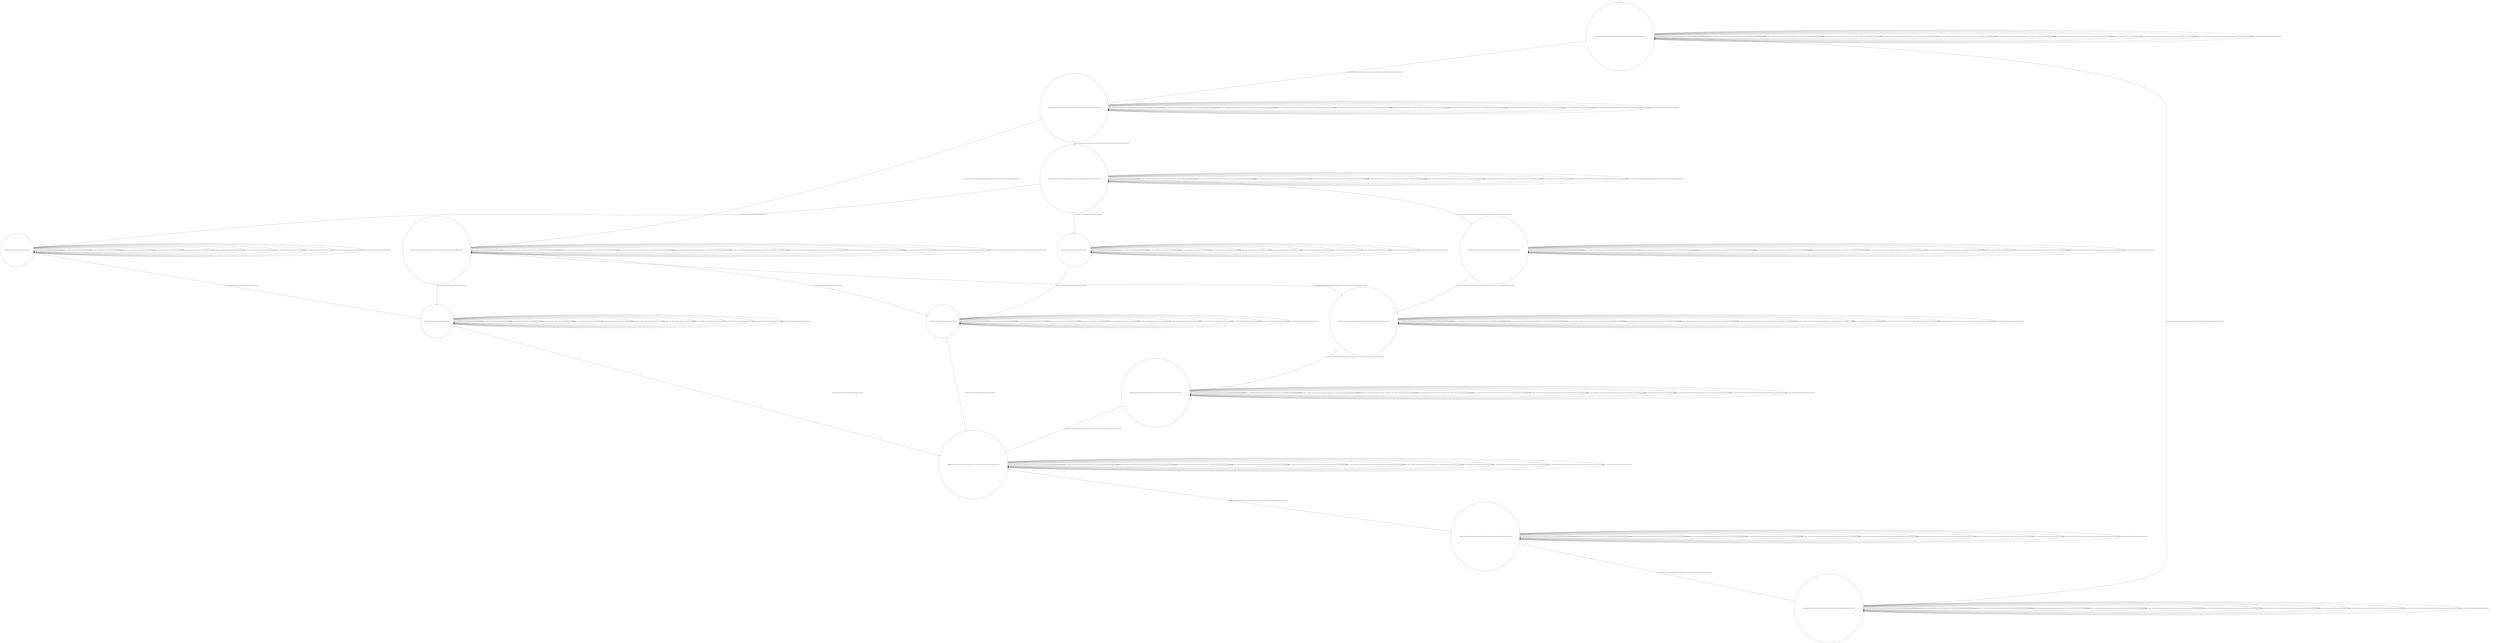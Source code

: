 digraph g {
	edge [lblstyle="above, sloped"];
	s0 [shape="circle" label="0@[((DOL and COF and TEA and CAP and TON and not EUR) or (DOL and CAP and TON and not TEA and not EUR and not COF))]"];
	s1 [shape="circle" label="1@[((DOL and CAP and TON and not TEA and not EUR and not COF) or (DOL and COF and TEA and CAP and TON and not EUR))]"];
	s2 [shape="circle" label="2@[((DOL and CAP and TON and not TEA and not EUR and not COF) or (DOL and COF and TEA and CAP and TON and not EUR))]"];
	s3 [shape="circle" label="3@[((DOL and CAP and TON and not TEA and not EUR and not COF) or (DOL and COF and TEA and CAP and TON and not EUR))]"];
	s4 [shape="circle" label="4@[((DOL and CAP and TON and not TEA and not EUR and not COF) or (DOL and COF and TEA and CAP and TON and not EUR))]"];
	s5 [shape="circle" label="5@[((DOL and COF and TEA and CAP and TON and not EUR))]"];
	s6 [shape="circle" label="6@[((DOL and COF and TEA and CAP and TON and not EUR))]"];
	s7 [shape="circle" label="7@[((DOL and CAP and TON and not TEA and not EUR and not COF) or (DOL and COF and TEA and CAP and TON and not EUR))]"];
	s8 [shape="circle" label="8@[((DOL and COF and TEA and CAP and TON and not EUR))]"];
	s9 [shape="circle" label="9@[((DOL and COF and TEA and CAP and TON and not EUR))]"];
	s10 [shape="circle" label="10@[((DOL and CAP and TON and not TEA and not EUR and not COF) or (DOL and COF and TEA and CAP and TON and not EUR))]"];
	s11 [shape="circle" label="11@[((DOL and CAP and TON and not TEA and not EUR and not COF) or (DOL and COF and TEA and CAP and TON and not EUR))]"];
	s12 [shape="circle" label="12@[((DOL and CAP and TON and not TEA and not EUR and not COF) or (DOL and COF and TEA and CAP and TON and not EUR))]"];
	s13 [shape="circle" label="13@[((DOL and CAP and TON and not TEA and not EUR and not COF) or (DOL and COF and TEA and CAP and TON and not EUR))]"];
	s0 -> s0 [label="cap / nok() [((DOL and CAP and TON and not TEA and not EUR and not COF) or (DOL and COF and TEA and CAP and TON and not EUR))]"];
	s0 -> s0 [label="coffee / nok() [((DOL and CAP and TON and not TEA and not EUR and not COF) or (DOL and COF and TEA and CAP and TON and not EUR))]"];
	s0 -> s0 [label="cup_taken / nok() [((DOL and CAP and TON and not TEA and not EUR and not COF) or (DOL and COF and TEA and CAP and TON and not EUR))]"];
	s0 -> s0 [label="display_done / nok() [((DOL and CAP and TON and not TEA and not EUR and not COF) or (DOL and COF and TEA and CAP and TON and not EUR))]"];
	s0 -> s1 [label="dollar / ok() [((DOL and CAP and TON and not TEA and not EUR and not COF) or (DOL and COF and TEA and CAP and TON and not EUR))]"];
	s0 -> s0 [label="no_sugar / nok() [((DOL and CAP and TON and not TEA and not EUR and not COF) or (DOL and COF and TEA and CAP and TON and not EUR))]"];
	s0 -> s0 [label="pour_coffee / nok() [((DOL and CAP and TON and not TEA and not EUR and not COF) or (DOL and COF and TEA and CAP and TON and not EUR))]"];
	s0 -> s0 [label="pour_milk / nok() [((DOL and CAP and TON and not TEA and not EUR and not COF) or (DOL and COF and TEA and CAP and TON and not EUR))]"];
	s0 -> s0 [label="pour_sugar / nok() [((DOL and CAP and TON and not TEA and not EUR and not COF) or (DOL and COF and TEA and CAP and TON and not EUR))]"];
	s0 -> s0 [label="pour_tea / nok() [((DOL and COF and TEA and CAP and TON and not EUR))]"];
	s0 -> s0 [label="ring / nok() [((DOL and CAP and TON and not TEA and not EUR and not COF) or (DOL and COF and TEA and CAP and TON and not EUR))]"];
	s0 -> s0 [label="sugar / nok() [((DOL and CAP and TON and not TEA and not EUR and not COF) or (DOL and COF and TEA and CAP and TON and not EUR))]"];
	s0 -> s0 [label="tea / nok() [((DOL and COF and TEA and CAP and TON and not EUR))]"];
	s1 -> s1 [label="cap / nok() [((DOL and CAP and TON and not TEA and not EUR and not COF) or (DOL and COF and TEA and CAP and TON and not EUR))]"];
	s1 -> s1 [label="coffee / nok() [((DOL and CAP and TON and not TEA and not EUR and not COF) or (DOL and COF and TEA and CAP and TON and not EUR))]"];
	s1 -> s1 [label="cup_taken / nok() [((DOL and CAP and TON and not TEA and not EUR and not COF) or (DOL and COF and TEA and CAP and TON and not EUR))]"];
	s1 -> s1 [label="display_done / nok() [((DOL and CAP and TON and not TEA and not EUR and not COF) or (DOL and COF and TEA and CAP and TON and not EUR))]"];
	s1 -> s1 [label="dollar / nok() [((DOL and CAP and TON and not TEA and not EUR and not COF) or (DOL and COF and TEA and CAP and TON and not EUR))]"];
	s1 -> s2 [label="no_sugar / ok() [((DOL and CAP and TON and not TEA and not EUR and not COF) or (DOL and COF and TEA and CAP and TON and not EUR))]"];
	s1 -> s1 [label="pour_coffee / nok() [((DOL and CAP and TON and not TEA and not EUR and not COF) or (DOL and COF and TEA and CAP and TON and not EUR))]"];
	s1 -> s1 [label="pour_milk / nok() [((DOL and CAP and TON and not TEA and not EUR and not COF) or (DOL and COF and TEA and CAP and TON and not EUR))]"];
	s1 -> s1 [label="pour_sugar / nok() [((DOL and CAP and TON and not TEA and not EUR and not COF) or (DOL and COF and TEA and CAP and TON and not EUR))]"];
	s1 -> s1 [label="pour_tea / nok() [((DOL and COF and TEA and CAP and TON and not EUR))]"];
	s1 -> s1 [label="ring / nok() [((DOL and CAP and TON and not TEA and not EUR and not COF) or (DOL and COF and TEA and CAP and TON and not EUR))]"];
	s1 -> s3 [label="sugar / ok() [((DOL and CAP and TON and not TEA and not EUR and not COF) or (DOL and COF and TEA and CAP and TON and not EUR))]"];
	s1 -> s1 [label="tea / nok() [((DOL and COF and TEA and CAP and TON and not EUR))]"];
	s2 -> s7 [label="cap / ok() [((DOL and CAP and TON and not TEA and not EUR and not COF) or (DOL and COF and TEA and CAP and TON and not EUR))]"];
	s2 -> s2 [label="coffee / Ω [((DOL and CAP and TON and not TEA and not EUR and not COF))]"];
	s2 -> s8 [label="coffee / ok() [((DOL and COF and TEA and CAP and TON and not EUR))]"];
	s2 -> s2 [label="cup_taken / nok() [((DOL and CAP and TON and not TEA and not EUR and not COF) or (DOL and COF and TEA and CAP and TON and not EUR))]"];
	s2 -> s2 [label="display_done / nok() [((DOL and CAP and TON and not TEA and not EUR and not COF) or (DOL and COF and TEA and CAP and TON and not EUR))]"];
	s2 -> s2 [label="dollar / nok() [((DOL and CAP and TON and not TEA and not EUR and not COF) or (DOL and COF and TEA and CAP and TON and not EUR))]"];
	s2 -> s2 [label="no_sugar / nok() [((DOL and CAP and TON and not TEA and not EUR and not COF) or (DOL and COF and TEA and CAP and TON and not EUR))]"];
	s2 -> s2 [label="pour_coffee / nok() [((DOL and CAP and TON and not TEA and not EUR and not COF) or (DOL and COF and TEA and CAP and TON and not EUR))]"];
	s2 -> s2 [label="pour_milk / nok() [((DOL and CAP and TON and not TEA and not EUR and not COF) or (DOL and COF and TEA and CAP and TON and not EUR))]"];
	s2 -> s2 [label="pour_sugar / nok() [((DOL and CAP and TON and not TEA and not EUR and not COF) or (DOL and COF and TEA and CAP and TON and not EUR))]"];
	s2 -> s2 [label="pour_tea / nok() [((DOL and COF and TEA and CAP and TON and not EUR))]"];
	s2 -> s2 [label="ring / nok() [((DOL and CAP and TON and not TEA and not EUR and not COF) or (DOL and COF and TEA and CAP and TON and not EUR))]"];
	s2 -> s2 [label="sugar / void() [((DOL and CAP and TON and not TEA and not EUR and not COF) or (DOL and COF and TEA and CAP and TON and not EUR))]"];
	s2 -> s9 [label="tea / ok() [((DOL and COF and TEA and CAP and TON and not EUR))]"];
	s3 -> s4 [label="cap / ok() [((DOL and CAP and TON and not TEA and not EUR and not COF) or (DOL and COF and TEA and CAP and TON and not EUR))]"];
	s3 -> s5 [label="coffee / ok() [((DOL and COF and TEA and CAP and TON and not EUR))]"];
	s3 -> s3 [label="coffee / Ω [((DOL and CAP and TON and not TEA and not EUR and not COF))]"];
	s3 -> s3 [label="cup_taken / nok() [((DOL and CAP and TON and not TEA and not EUR and not COF) or (DOL and COF and TEA and CAP and TON and not EUR))]"];
	s3 -> s3 [label="display_done / nok() [((DOL and CAP and TON and not TEA and not EUR and not COF) or (DOL and COF and TEA and CAP and TON and not EUR))]"];
	s3 -> s3 [label="dollar / nok() [((DOL and CAP and TON and not TEA and not EUR and not COF) or (DOL and COF and TEA and CAP and TON and not EUR))]"];
	s3 -> s3 [label="no_sugar / void() [((DOL and CAP and TON and not TEA and not EUR and not COF) or (DOL and COF and TEA and CAP and TON and not EUR))]"];
	s3 -> s3 [label="pour_coffee / nok() [((DOL and CAP and TON and not TEA and not EUR and not COF) or (DOL and COF and TEA and CAP and TON and not EUR))]"];
	s3 -> s3 [label="pour_milk / nok() [((DOL and CAP and TON and not TEA and not EUR and not COF) or (DOL and COF and TEA and CAP and TON and not EUR))]"];
	s3 -> s3 [label="pour_sugar / nok() [((DOL and CAP and TON and not TEA and not EUR and not COF) or (DOL and COF and TEA and CAP and TON and not EUR))]"];
	s3 -> s3 [label="pour_tea / nok() [((DOL and COF and TEA and CAP and TON and not EUR))]"];
	s3 -> s3 [label="ring / nok() [((DOL and CAP and TON and not TEA and not EUR and not COF) or (DOL and COF and TEA and CAP and TON and not EUR))]"];
	s3 -> s3 [label="sugar / nok() [((DOL and CAP and TON and not TEA and not EUR and not COF) or (DOL and COF and TEA and CAP and TON and not EUR))]"];
	s3 -> s6 [label="tea / ok() [((DOL and COF and TEA and CAP and TON and not EUR))]"];
	s4 -> s4 [label="cap / nok() [((DOL and CAP and TON and not TEA and not EUR and not COF) or (DOL and COF and TEA and CAP and TON and not EUR))]"];
	s4 -> s4 [label="coffee / void() [((DOL and CAP and TON and not TEA and not EUR and not COF) or (DOL and COF and TEA and CAP and TON and not EUR))]"];
	s4 -> s4 [label="cup_taken / nok() [((DOL and CAP and TON and not TEA and not EUR and not COF) or (DOL and COF and TEA and CAP and TON and not EUR))]"];
	s4 -> s4 [label="display_done / nok() [((DOL and CAP and TON and not TEA and not EUR and not COF) or (DOL and COF and TEA and CAP and TON and not EUR))]"];
	s4 -> s4 [label="dollar / nok() [((DOL and CAP and TON and not TEA and not EUR and not COF) or (DOL and COF and TEA and CAP and TON and not EUR))]"];
	s4 -> s4 [label="no_sugar / nok() [((DOL and CAP and TON and not TEA and not EUR and not COF) or (DOL and COF and TEA and CAP and TON and not EUR))]"];
	s4 -> s4 [label="pour_coffee / nok() [((DOL and CAP and TON and not TEA and not EUR and not COF) or (DOL and COF and TEA and CAP and TON and not EUR))]"];
	s4 -> s4 [label="pour_milk / nok() [((DOL and CAP and TON and not TEA and not EUR and not COF) or (DOL and COF and TEA and CAP and TON and not EUR))]"];
	s4 -> s7 [label="pour_sugar / ok() [((DOL and CAP and TON and not TEA and not EUR and not COF) or (DOL and COF and TEA and CAP and TON and not EUR))]"];
	s4 -> s4 [label="pour_tea / nok() [((DOL and COF and TEA and CAP and TON and not EUR))]"];
	s4 -> s4 [label="ring / nok() [((DOL and CAP and TON and not TEA and not EUR and not COF) or (DOL and COF and TEA and CAP and TON and not EUR))]"];
	s4 -> s4 [label="sugar / nok() [((DOL and CAP and TON and not TEA and not EUR and not COF) or (DOL and COF and TEA and CAP and TON and not EUR))]"];
	s4 -> s4 [label="tea / void() [((DOL and COF and TEA and CAP and TON and not EUR))]"];
	s5 -> s5 [label="cap / void() [((DOL and COF and TEA and CAP and TON and not EUR))]"];
	s5 -> s5 [label="coffee / nok() [((DOL and COF and TEA and CAP and TON and not EUR))]"];
	s5 -> s5 [label="cup_taken / nok() [((DOL and COF and TEA and CAP and TON and not EUR))]"];
	s5 -> s5 [label="display_done / nok() [((DOL and COF and TEA and CAP and TON and not EUR))]"];
	s5 -> s5 [label="dollar / nok() [((DOL and COF and TEA and CAP and TON and not EUR))]"];
	s5 -> s5 [label="no_sugar / nok() [((DOL and COF and TEA and CAP and TON and not EUR))]"];
	s5 -> s5 [label="pour_coffee / nok() [((DOL and COF and TEA and CAP and TON and not EUR))]"];
	s5 -> s5 [label="pour_milk / nok() [((DOL and COF and TEA and CAP and TON and not EUR))]"];
	s5 -> s8 [label="pour_sugar / ok() [((DOL and COF and TEA and CAP and TON and not EUR))]"];
	s5 -> s5 [label="pour_tea / nok() [((DOL and COF and TEA and CAP and TON and not EUR))]"];
	s5 -> s5 [label="ring / nok() [((DOL and COF and TEA and CAP and TON and not EUR))]"];
	s5 -> s5 [label="sugar / nok() [((DOL and COF and TEA and CAP and TON and not EUR))]"];
	s5 -> s5 [label="tea / void() [((DOL and COF and TEA and CAP and TON and not EUR))]"];
	s6 -> s6 [label="cap / void() [((DOL and COF and TEA and CAP and TON and not EUR))]"];
	s6 -> s6 [label="coffee / void() [((DOL and COF and TEA and CAP and TON and not EUR))]"];
	s6 -> s6 [label="cup_taken / nok() [((DOL and COF and TEA and CAP and TON and not EUR))]"];
	s6 -> s6 [label="display_done / nok() [((DOL and COF and TEA and CAP and TON and not EUR))]"];
	s6 -> s6 [label="dollar / nok() [((DOL and COF and TEA and CAP and TON and not EUR))]"];
	s6 -> s6 [label="no_sugar / nok() [((DOL and COF and TEA and CAP and TON and not EUR))]"];
	s6 -> s6 [label="pour_coffee / nok() [((DOL and COF and TEA and CAP and TON and not EUR))]"];
	s6 -> s6 [label="pour_milk / nok() [((DOL and COF and TEA and CAP and TON and not EUR))]"];
	s6 -> s9 [label="pour_sugar / ok() [((DOL and COF and TEA and CAP and TON and not EUR))]"];
	s6 -> s6 [label="pour_tea / nok() [((DOL and COF and TEA and CAP and TON and not EUR))]"];
	s6 -> s6 [label="ring / nok() [((DOL and COF and TEA and CAP and TON and not EUR))]"];
	s6 -> s6 [label="sugar / nok() [((DOL and COF and TEA and CAP and TON and not EUR))]"];
	s6 -> s6 [label="tea / nok() [((DOL and COF and TEA and CAP and TON and not EUR))]"];
	s7 -> s7 [label="cap / nok() [((DOL and CAP and TON and not TEA and not EUR and not COF) or (DOL and COF and TEA and CAP and TON and not EUR))]"];
	s7 -> s7 [label="coffee / void() [((DOL and CAP and TON and not TEA and not EUR and not COF) or (DOL and COF and TEA and CAP and TON and not EUR))]"];
	s7 -> s7 [label="cup_taken / nok() [((DOL and CAP and TON and not TEA and not EUR and not COF) or (DOL and COF and TEA and CAP and TON and not EUR))]"];
	s7 -> s7 [label="display_done / nok() [((DOL and CAP and TON and not TEA and not EUR and not COF) or (DOL and COF and TEA and CAP and TON and not EUR))]"];
	s7 -> s7 [label="dollar / nok() [((DOL and CAP and TON and not TEA and not EUR and not COF) or (DOL and COF and TEA and CAP and TON and not EUR))]"];
	s7 -> s7 [label="no_sugar / nok() [((DOL and CAP and TON and not TEA and not EUR and not COF) or (DOL and COF and TEA and CAP and TON and not EUR))]"];
	s7 -> s7 [label="pour_coffee / nok() [((DOL and CAP and TON and not TEA and not EUR and not COF) or (DOL and COF and TEA and CAP and TON and not EUR))]"];
	s7 -> s11 [label="pour_milk / ok() [((DOL and CAP and TON and not TEA and not EUR and not COF) or (DOL and COF and TEA and CAP and TON and not EUR))]"];
	s7 -> s7 [label="pour_sugar / nok() [((DOL and CAP and TON and not TEA and not EUR and not COF) or (DOL and COF and TEA and CAP and TON and not EUR))]"];
	s7 -> s7 [label="pour_tea / nok() [((DOL and COF and TEA and CAP and TON and not EUR))]"];
	s7 -> s7 [label="ring / nok() [((DOL and CAP and TON and not TEA and not EUR and not COF) or (DOL and COF and TEA and CAP and TON and not EUR))]"];
	s7 -> s7 [label="sugar / nok() [((DOL and CAP and TON and not TEA and not EUR and not COF) or (DOL and COF and TEA and CAP and TON and not EUR))]"];
	s7 -> s7 [label="tea / void() [((DOL and COF and TEA and CAP and TON and not EUR))]"];
	s8 -> s8 [label="cap / void() [((DOL and COF and TEA and CAP and TON and not EUR))]"];
	s8 -> s8 [label="coffee / nok() [((DOL and COF and TEA and CAP and TON and not EUR))]"];
	s8 -> s8 [label="cup_taken / nok() [((DOL and COF and TEA and CAP and TON and not EUR))]"];
	s8 -> s8 [label="display_done / nok() [((DOL and COF and TEA and CAP and TON and not EUR))]"];
	s8 -> s8 [label="dollar / nok() [((DOL and COF and TEA and CAP and TON and not EUR))]"];
	s8 -> s8 [label="no_sugar / nok() [((DOL and COF and TEA and CAP and TON and not EUR))]"];
	s8 -> s10 [label="pour_coffee / ok() [((DOL and COF and TEA and CAP and TON and not EUR))]"];
	s8 -> s8 [label="pour_milk / nok() [((DOL and COF and TEA and CAP and TON and not EUR))]"];
	s8 -> s8 [label="pour_sugar / nok() [((DOL and COF and TEA and CAP and TON and not EUR))]"];
	s8 -> s8 [label="pour_tea / nok() [((DOL and COF and TEA and CAP and TON and not EUR))]"];
	s8 -> s8 [label="ring / nok() [((DOL and COF and TEA and CAP and TON and not EUR))]"];
	s8 -> s8 [label="sugar / nok() [((DOL and COF and TEA and CAP and TON and not EUR))]"];
	s8 -> s8 [label="tea / void() [((DOL and COF and TEA and CAP and TON and not EUR))]"];
	s9 -> s9 [label="cap / void() [((DOL and COF and TEA and CAP and TON and not EUR))]"];
	s9 -> s9 [label="coffee / void() [((DOL and COF and TEA and CAP and TON and not EUR))]"];
	s9 -> s9 [label="cup_taken / nok() [((DOL and COF and TEA and CAP and TON and not EUR))]"];
	s9 -> s9 [label="display_done / nok() [((DOL and COF and TEA and CAP and TON and not EUR))]"];
	s9 -> s9 [label="dollar / nok() [((DOL and COF and TEA and CAP and TON and not EUR))]"];
	s9 -> s9 [label="no_sugar / nok() [((DOL and COF and TEA and CAP and TON and not EUR))]"];
	s9 -> s9 [label="pour_coffee / nok() [((DOL and COF and TEA and CAP and TON and not EUR))]"];
	s9 -> s9 [label="pour_milk / nok() [((DOL and COF and TEA and CAP and TON and not EUR))]"];
	s9 -> s9 [label="pour_sugar / nok() [((DOL and COF and TEA and CAP and TON and not EUR))]"];
	s9 -> s10 [label="pour_tea / ok() [((DOL and COF and TEA and CAP and TON and not EUR))]"];
	s9 -> s9 [label="ring / nok() [((DOL and COF and TEA and CAP and TON and not EUR))]"];
	s9 -> s9 [label="sugar / nok() [((DOL and COF and TEA and CAP and TON and not EUR))]"];
	s9 -> s9 [label="tea / nok() [((DOL and COF and TEA and CAP and TON and not EUR))]"];
	s10 -> s10 [label="cap / nok() [((DOL and CAP and TON and not TEA and not EUR and not COF) or (DOL and COF and TEA and CAP and TON and not EUR))]"];
	s10 -> s10 [label="coffee / nok() [((DOL and CAP and TON and not TEA and not EUR and not COF) or (DOL and COF and TEA and CAP and TON and not EUR))]"];
	s10 -> s10 [label="cup_taken / nok() [((DOL and CAP and TON and not TEA and not EUR and not COF) or (DOL and COF and TEA and CAP and TON and not EUR))]"];
	s10 -> s12 [label="display_done / ok() [((DOL and CAP and TON and not TEA and not EUR and not COF) or (DOL and COF and TEA and CAP and TON and not EUR))]"];
	s10 -> s10 [label="dollar / nok() [((DOL and CAP and TON and not TEA and not EUR and not COF) or (DOL and COF and TEA and CAP and TON and not EUR))]"];
	s10 -> s10 [label="no_sugar / nok() [((DOL and CAP and TON and not TEA and not EUR and not COF) or (DOL and COF and TEA and CAP and TON and not EUR))]"];
	s10 -> s10 [label="pour_coffee / nok() [((DOL and CAP and TON and not TEA and not EUR and not COF) or (DOL and COF and TEA and CAP and TON and not EUR))]"];
	s10 -> s10 [label="pour_milk / nok() [((DOL and CAP and TON and not TEA and not EUR and not COF) or (DOL and COF and TEA and CAP and TON and not EUR))]"];
	s10 -> s10 [label="pour_sugar / nok() [((DOL and CAP and TON and not TEA and not EUR and not COF) or (DOL and COF and TEA and CAP and TON and not EUR))]"];
	s10 -> s10 [label="pour_tea / nok() [((DOL and COF and TEA and CAP and TON and not EUR))]"];
	s10 -> s10 [label="ring / nok() [((DOL and CAP and TON and not TEA and not EUR and not COF) or (DOL and COF and TEA and CAP and TON and not EUR))]"];
	s10 -> s10 [label="sugar / nok() [((DOL and CAP and TON and not TEA and not EUR and not COF) or (DOL and COF and TEA and CAP and TON and not EUR))]"];
	s10 -> s10 [label="tea / nok() [((DOL and COF and TEA and CAP and TON and not EUR))]"];
	s11 -> s11 [label="cap / nok() [((DOL and CAP and TON and not TEA and not EUR and not COF) or (DOL and COF and TEA and CAP and TON and not EUR))]"];
	s11 -> s11 [label="coffee / nok() [((DOL and CAP and TON and not TEA and not EUR and not COF) or (DOL and COF and TEA and CAP and TON and not EUR))]"];
	s11 -> s11 [label="cup_taken / nok() [((DOL and CAP and TON and not TEA and not EUR and not COF) or (DOL and COF and TEA and CAP and TON and not EUR))]"];
	s11 -> s11 [label="display_done / nok() [((DOL and CAP and TON and not TEA and not EUR and not COF) or (DOL and COF and TEA and CAP and TON and not EUR))]"];
	s11 -> s11 [label="dollar / nok() [((DOL and CAP and TON and not TEA and not EUR and not COF) or (DOL and COF and TEA and CAP and TON and not EUR))]"];
	s11 -> s11 [label="no_sugar / nok() [((DOL and CAP and TON and not TEA and not EUR and not COF) or (DOL and COF and TEA and CAP and TON and not EUR))]"];
	s11 -> s10 [label="pour_coffee / ok() [((DOL and CAP and TON and not TEA and not EUR and not COF) or (DOL and COF and TEA and CAP and TON and not EUR))]"];
	s11 -> s11 [label="pour_milk / nok() [((DOL and CAP and TON and not TEA and not EUR and not COF) or (DOL and COF and TEA and CAP and TON and not EUR))]"];
	s11 -> s11 [label="pour_sugar / nok() [((DOL and CAP and TON and not TEA and not EUR and not COF) or (DOL and COF and TEA and CAP and TON and not EUR))]"];
	s11 -> s11 [label="pour_tea / nok() [((DOL and COF and TEA and CAP and TON and not EUR))]"];
	s11 -> s11 [label="ring / nok() [((DOL and CAP and TON and not TEA and not EUR and not COF) or (DOL and COF and TEA and CAP and TON and not EUR))]"];
	s11 -> s11 [label="sugar / nok() [((DOL and CAP and TON and not TEA and not EUR and not COF) or (DOL and COF and TEA and CAP and TON and not EUR))]"];
	s11 -> s11 [label="tea / nok() [((DOL and COF and TEA and CAP and TON and not EUR))]"];
	s12 -> s12 [label="cap / nok() [((DOL and CAP and TON and not TEA and not EUR and not COF) or (DOL and COF and TEA and CAP and TON and not EUR))]"];
	s12 -> s12 [label="coffee / nok() [((DOL and CAP and TON and not TEA and not EUR and not COF) or (DOL and COF and TEA and CAP and TON and not EUR))]"];
	s12 -> s12 [label="cup_taken / nok() [((DOL and CAP and TON and not TEA and not EUR and not COF) or (DOL and COF and TEA and CAP and TON and not EUR))]"];
	s12 -> s12 [label="display_done / nok() [((DOL and CAP and TON and not TEA and not EUR and not COF) or (DOL and COF and TEA and CAP and TON and not EUR))]"];
	s12 -> s12 [label="dollar / nok() [((DOL and CAP and TON and not TEA and not EUR and not COF) or (DOL and COF and TEA and CAP and TON and not EUR))]"];
	s12 -> s12 [label="no_sugar / nok() [((DOL and CAP and TON and not TEA and not EUR and not COF) or (DOL and COF and TEA and CAP and TON and not EUR))]"];
	s12 -> s12 [label="pour_coffee / nok() [((DOL and CAP and TON and not TEA and not EUR and not COF) or (DOL and COF and TEA and CAP and TON and not EUR))]"];
	s12 -> s12 [label="pour_milk / nok() [((DOL and CAP and TON and not TEA and not EUR and not COF) or (DOL and COF and TEA and CAP and TON and not EUR))]"];
	s12 -> s12 [label="pour_sugar / nok() [((DOL and CAP and TON and not TEA and not EUR and not COF) or (DOL and COF and TEA and CAP and TON and not EUR))]"];
	s12 -> s12 [label="pour_tea / nok() [((DOL and COF and TEA and CAP and TON and not EUR))]"];
	s12 -> s13 [label="ring / ok() [((DOL and CAP and TON and not TEA and not EUR and not COF) or (DOL and COF and TEA and CAP and TON and not EUR))]"];
	s12 -> s12 [label="sugar / nok() [((DOL and CAP and TON and not TEA and not EUR and not COF) or (DOL and COF and TEA and CAP and TON and not EUR))]"];
	s12 -> s12 [label="tea / nok() [((DOL and COF and TEA and CAP and TON and not EUR))]"];
	s13 -> s13 [label="cap / nok() [((DOL and CAP and TON and not TEA and not EUR and not COF) or (DOL and COF and TEA and CAP and TON and not EUR))]"];
	s13 -> s13 [label="coffee / nok() [((DOL and CAP and TON and not TEA and not EUR and not COF) or (DOL and COF and TEA and CAP and TON and not EUR))]"];
	s13 -> s0 [label="cup_taken / ok() [((DOL and CAP and TON and not TEA and not EUR and not COF) or (DOL and COF and TEA and CAP and TON and not EUR))]"];
	s13 -> s13 [label="display_done / nok() [((DOL and CAP and TON and not TEA and not EUR and not COF) or (DOL and COF and TEA and CAP and TON and not EUR))]"];
	s13 -> s13 [label="dollar / nok() [((DOL and CAP and TON and not TEA and not EUR and not COF) or (DOL and COF and TEA and CAP and TON and not EUR))]"];
	s13 -> s13 [label="no_sugar / nok() [((DOL and CAP and TON and not TEA and not EUR and not COF) or (DOL and COF and TEA and CAP and TON and not EUR))]"];
	s13 -> s13 [label="pour_coffee / nok() [((DOL and CAP and TON and not TEA and not EUR and not COF) or (DOL and COF and TEA and CAP and TON and not EUR))]"];
	s13 -> s13 [label="pour_milk / nok() [((DOL and CAP and TON and not TEA and not EUR and not COF) or (DOL and COF and TEA and CAP and TON and not EUR))]"];
	s13 -> s13 [label="pour_sugar / nok() [((DOL and CAP and TON and not TEA and not EUR and not COF) or (DOL and COF and TEA and CAP and TON and not EUR))]"];
	s13 -> s13 [label="pour_tea / nok() [((DOL and COF and TEA and CAP and TON and not EUR))]"];
	s13 -> s13 [label="ring / nok() [((DOL and CAP and TON and not TEA and not EUR and not COF) or (DOL and COF and TEA and CAP and TON and not EUR))]"];
	s13 -> s13 [label="sugar / nok() [((DOL and CAP and TON and not TEA and not EUR and not COF) or (DOL and COF and TEA and CAP and TON and not EUR))]"];
	s13 -> s13 [label="tea / nok() [((DOL and COF and TEA and CAP and TON and not EUR))]"];
	__start0 [label="" shape="none" width="0" height="0"];
	__start0 -> s0;
}
